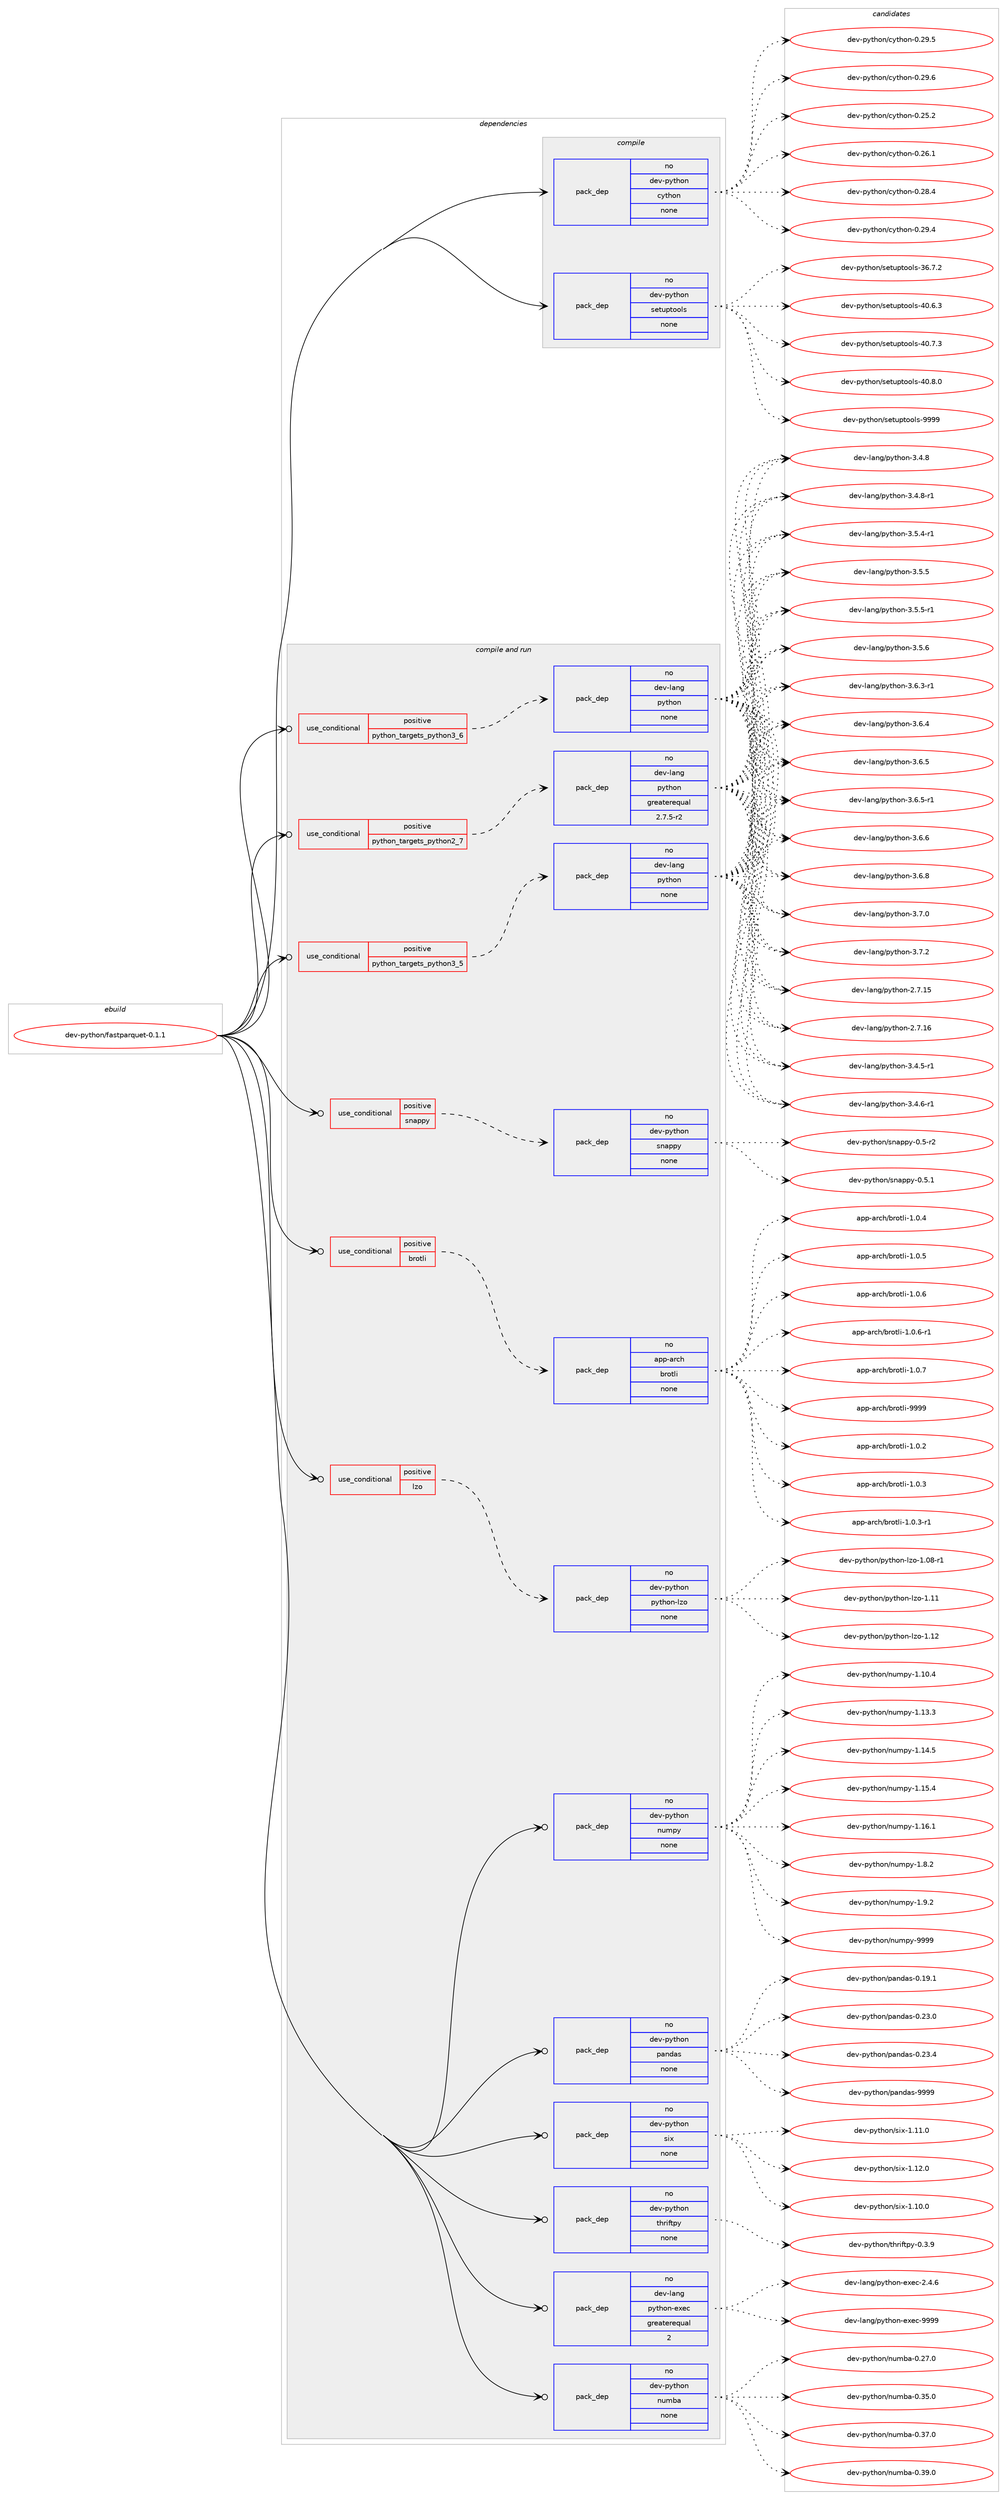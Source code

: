 digraph prolog {

# *************
# Graph options
# *************

newrank=true;
concentrate=true;
compound=true;
graph [rankdir=LR,fontname=Helvetica,fontsize=10,ranksep=1.5];#, ranksep=2.5, nodesep=0.2];
edge  [arrowhead=vee];
node  [fontname=Helvetica,fontsize=10];

# **********
# The ebuild
# **********

subgraph cluster_leftcol {
color=gray;
rank=same;
label=<<i>ebuild</i>>;
id [label="dev-python/fastparquet-0.1.1", color=red, width=4, href="../dev-python/fastparquet-0.1.1.svg"];
}

# ****************
# The dependencies
# ****************

subgraph cluster_midcol {
color=gray;
label=<<i>dependencies</i>>;
subgraph cluster_compile {
fillcolor="#eeeeee";
style=filled;
label=<<i>compile</i>>;
subgraph pack1011204 {
dependency1408549 [label=<<TABLE BORDER="0" CELLBORDER="1" CELLSPACING="0" CELLPADDING="4" WIDTH="220"><TR><TD ROWSPAN="6" CELLPADDING="30">pack_dep</TD></TR><TR><TD WIDTH="110">no</TD></TR><TR><TD>dev-python</TD></TR><TR><TD>cython</TD></TR><TR><TD>none</TD></TR><TR><TD></TD></TR></TABLE>>, shape=none, color=blue];
}
id:e -> dependency1408549:w [weight=20,style="solid",arrowhead="vee"];
subgraph pack1011205 {
dependency1408550 [label=<<TABLE BORDER="0" CELLBORDER="1" CELLSPACING="0" CELLPADDING="4" WIDTH="220"><TR><TD ROWSPAN="6" CELLPADDING="30">pack_dep</TD></TR><TR><TD WIDTH="110">no</TD></TR><TR><TD>dev-python</TD></TR><TR><TD>setuptools</TD></TR><TR><TD>none</TD></TR><TR><TD></TD></TR></TABLE>>, shape=none, color=blue];
}
id:e -> dependency1408550:w [weight=20,style="solid",arrowhead="vee"];
}
subgraph cluster_compileandrun {
fillcolor="#eeeeee";
style=filled;
label=<<i>compile and run</i>>;
subgraph cond374086 {
dependency1408551 [label=<<TABLE BORDER="0" CELLBORDER="1" CELLSPACING="0" CELLPADDING="4"><TR><TD ROWSPAN="3" CELLPADDING="10">use_conditional</TD></TR><TR><TD>positive</TD></TR><TR><TD>brotli</TD></TR></TABLE>>, shape=none, color=red];
subgraph pack1011206 {
dependency1408552 [label=<<TABLE BORDER="0" CELLBORDER="1" CELLSPACING="0" CELLPADDING="4" WIDTH="220"><TR><TD ROWSPAN="6" CELLPADDING="30">pack_dep</TD></TR><TR><TD WIDTH="110">no</TD></TR><TR><TD>app-arch</TD></TR><TR><TD>brotli</TD></TR><TR><TD>none</TD></TR><TR><TD></TD></TR></TABLE>>, shape=none, color=blue];
}
dependency1408551:e -> dependency1408552:w [weight=20,style="dashed",arrowhead="vee"];
}
id:e -> dependency1408551:w [weight=20,style="solid",arrowhead="odotvee"];
subgraph cond374087 {
dependency1408553 [label=<<TABLE BORDER="0" CELLBORDER="1" CELLSPACING="0" CELLPADDING="4"><TR><TD ROWSPAN="3" CELLPADDING="10">use_conditional</TD></TR><TR><TD>positive</TD></TR><TR><TD>lzo</TD></TR></TABLE>>, shape=none, color=red];
subgraph pack1011207 {
dependency1408554 [label=<<TABLE BORDER="0" CELLBORDER="1" CELLSPACING="0" CELLPADDING="4" WIDTH="220"><TR><TD ROWSPAN="6" CELLPADDING="30">pack_dep</TD></TR><TR><TD WIDTH="110">no</TD></TR><TR><TD>dev-python</TD></TR><TR><TD>python-lzo</TD></TR><TR><TD>none</TD></TR><TR><TD></TD></TR></TABLE>>, shape=none, color=blue];
}
dependency1408553:e -> dependency1408554:w [weight=20,style="dashed",arrowhead="vee"];
}
id:e -> dependency1408553:w [weight=20,style="solid",arrowhead="odotvee"];
subgraph cond374088 {
dependency1408555 [label=<<TABLE BORDER="0" CELLBORDER="1" CELLSPACING="0" CELLPADDING="4"><TR><TD ROWSPAN="3" CELLPADDING="10">use_conditional</TD></TR><TR><TD>positive</TD></TR><TR><TD>python_targets_python2_7</TD></TR></TABLE>>, shape=none, color=red];
subgraph pack1011208 {
dependency1408556 [label=<<TABLE BORDER="0" CELLBORDER="1" CELLSPACING="0" CELLPADDING="4" WIDTH="220"><TR><TD ROWSPAN="6" CELLPADDING="30">pack_dep</TD></TR><TR><TD WIDTH="110">no</TD></TR><TR><TD>dev-lang</TD></TR><TR><TD>python</TD></TR><TR><TD>greaterequal</TD></TR><TR><TD>2.7.5-r2</TD></TR></TABLE>>, shape=none, color=blue];
}
dependency1408555:e -> dependency1408556:w [weight=20,style="dashed",arrowhead="vee"];
}
id:e -> dependency1408555:w [weight=20,style="solid",arrowhead="odotvee"];
subgraph cond374089 {
dependency1408557 [label=<<TABLE BORDER="0" CELLBORDER="1" CELLSPACING="0" CELLPADDING="4"><TR><TD ROWSPAN="3" CELLPADDING="10">use_conditional</TD></TR><TR><TD>positive</TD></TR><TR><TD>python_targets_python3_5</TD></TR></TABLE>>, shape=none, color=red];
subgraph pack1011209 {
dependency1408558 [label=<<TABLE BORDER="0" CELLBORDER="1" CELLSPACING="0" CELLPADDING="4" WIDTH="220"><TR><TD ROWSPAN="6" CELLPADDING="30">pack_dep</TD></TR><TR><TD WIDTH="110">no</TD></TR><TR><TD>dev-lang</TD></TR><TR><TD>python</TD></TR><TR><TD>none</TD></TR><TR><TD></TD></TR></TABLE>>, shape=none, color=blue];
}
dependency1408557:e -> dependency1408558:w [weight=20,style="dashed",arrowhead="vee"];
}
id:e -> dependency1408557:w [weight=20,style="solid",arrowhead="odotvee"];
subgraph cond374090 {
dependency1408559 [label=<<TABLE BORDER="0" CELLBORDER="1" CELLSPACING="0" CELLPADDING="4"><TR><TD ROWSPAN="3" CELLPADDING="10">use_conditional</TD></TR><TR><TD>positive</TD></TR><TR><TD>python_targets_python3_6</TD></TR></TABLE>>, shape=none, color=red];
subgraph pack1011210 {
dependency1408560 [label=<<TABLE BORDER="0" CELLBORDER="1" CELLSPACING="0" CELLPADDING="4" WIDTH="220"><TR><TD ROWSPAN="6" CELLPADDING="30">pack_dep</TD></TR><TR><TD WIDTH="110">no</TD></TR><TR><TD>dev-lang</TD></TR><TR><TD>python</TD></TR><TR><TD>none</TD></TR><TR><TD></TD></TR></TABLE>>, shape=none, color=blue];
}
dependency1408559:e -> dependency1408560:w [weight=20,style="dashed",arrowhead="vee"];
}
id:e -> dependency1408559:w [weight=20,style="solid",arrowhead="odotvee"];
subgraph cond374091 {
dependency1408561 [label=<<TABLE BORDER="0" CELLBORDER="1" CELLSPACING="0" CELLPADDING="4"><TR><TD ROWSPAN="3" CELLPADDING="10">use_conditional</TD></TR><TR><TD>positive</TD></TR><TR><TD>snappy</TD></TR></TABLE>>, shape=none, color=red];
subgraph pack1011211 {
dependency1408562 [label=<<TABLE BORDER="0" CELLBORDER="1" CELLSPACING="0" CELLPADDING="4" WIDTH="220"><TR><TD ROWSPAN="6" CELLPADDING="30">pack_dep</TD></TR><TR><TD WIDTH="110">no</TD></TR><TR><TD>dev-python</TD></TR><TR><TD>snappy</TD></TR><TR><TD>none</TD></TR><TR><TD></TD></TR></TABLE>>, shape=none, color=blue];
}
dependency1408561:e -> dependency1408562:w [weight=20,style="dashed",arrowhead="vee"];
}
id:e -> dependency1408561:w [weight=20,style="solid",arrowhead="odotvee"];
subgraph pack1011212 {
dependency1408563 [label=<<TABLE BORDER="0" CELLBORDER="1" CELLSPACING="0" CELLPADDING="4" WIDTH="220"><TR><TD ROWSPAN="6" CELLPADDING="30">pack_dep</TD></TR><TR><TD WIDTH="110">no</TD></TR><TR><TD>dev-lang</TD></TR><TR><TD>python-exec</TD></TR><TR><TD>greaterequal</TD></TR><TR><TD>2</TD></TR></TABLE>>, shape=none, color=blue];
}
id:e -> dependency1408563:w [weight=20,style="solid",arrowhead="odotvee"];
subgraph pack1011213 {
dependency1408564 [label=<<TABLE BORDER="0" CELLBORDER="1" CELLSPACING="0" CELLPADDING="4" WIDTH="220"><TR><TD ROWSPAN="6" CELLPADDING="30">pack_dep</TD></TR><TR><TD WIDTH="110">no</TD></TR><TR><TD>dev-python</TD></TR><TR><TD>numba</TD></TR><TR><TD>none</TD></TR><TR><TD></TD></TR></TABLE>>, shape=none, color=blue];
}
id:e -> dependency1408564:w [weight=20,style="solid",arrowhead="odotvee"];
subgraph pack1011214 {
dependency1408565 [label=<<TABLE BORDER="0" CELLBORDER="1" CELLSPACING="0" CELLPADDING="4" WIDTH="220"><TR><TD ROWSPAN="6" CELLPADDING="30">pack_dep</TD></TR><TR><TD WIDTH="110">no</TD></TR><TR><TD>dev-python</TD></TR><TR><TD>numpy</TD></TR><TR><TD>none</TD></TR><TR><TD></TD></TR></TABLE>>, shape=none, color=blue];
}
id:e -> dependency1408565:w [weight=20,style="solid",arrowhead="odotvee"];
subgraph pack1011215 {
dependency1408566 [label=<<TABLE BORDER="0" CELLBORDER="1" CELLSPACING="0" CELLPADDING="4" WIDTH="220"><TR><TD ROWSPAN="6" CELLPADDING="30">pack_dep</TD></TR><TR><TD WIDTH="110">no</TD></TR><TR><TD>dev-python</TD></TR><TR><TD>pandas</TD></TR><TR><TD>none</TD></TR><TR><TD></TD></TR></TABLE>>, shape=none, color=blue];
}
id:e -> dependency1408566:w [weight=20,style="solid",arrowhead="odotvee"];
subgraph pack1011216 {
dependency1408567 [label=<<TABLE BORDER="0" CELLBORDER="1" CELLSPACING="0" CELLPADDING="4" WIDTH="220"><TR><TD ROWSPAN="6" CELLPADDING="30">pack_dep</TD></TR><TR><TD WIDTH="110">no</TD></TR><TR><TD>dev-python</TD></TR><TR><TD>six</TD></TR><TR><TD>none</TD></TR><TR><TD></TD></TR></TABLE>>, shape=none, color=blue];
}
id:e -> dependency1408567:w [weight=20,style="solid",arrowhead="odotvee"];
subgraph pack1011217 {
dependency1408568 [label=<<TABLE BORDER="0" CELLBORDER="1" CELLSPACING="0" CELLPADDING="4" WIDTH="220"><TR><TD ROWSPAN="6" CELLPADDING="30">pack_dep</TD></TR><TR><TD WIDTH="110">no</TD></TR><TR><TD>dev-python</TD></TR><TR><TD>thriftpy</TD></TR><TR><TD>none</TD></TR><TR><TD></TD></TR></TABLE>>, shape=none, color=blue];
}
id:e -> dependency1408568:w [weight=20,style="solid",arrowhead="odotvee"];
}
subgraph cluster_run {
fillcolor="#eeeeee";
style=filled;
label=<<i>run</i>>;
}
}

# **************
# The candidates
# **************

subgraph cluster_choices {
rank=same;
color=gray;
label=<<i>candidates</i>>;

subgraph choice1011204 {
color=black;
nodesep=1;
choice10010111845112121116104111110479912111610411111045484650534650 [label="dev-python/cython-0.25.2", color=red, width=4,href="../dev-python/cython-0.25.2.svg"];
choice10010111845112121116104111110479912111610411111045484650544649 [label="dev-python/cython-0.26.1", color=red, width=4,href="../dev-python/cython-0.26.1.svg"];
choice10010111845112121116104111110479912111610411111045484650564652 [label="dev-python/cython-0.28.4", color=red, width=4,href="../dev-python/cython-0.28.4.svg"];
choice10010111845112121116104111110479912111610411111045484650574652 [label="dev-python/cython-0.29.4", color=red, width=4,href="../dev-python/cython-0.29.4.svg"];
choice10010111845112121116104111110479912111610411111045484650574653 [label="dev-python/cython-0.29.5", color=red, width=4,href="../dev-python/cython-0.29.5.svg"];
choice10010111845112121116104111110479912111610411111045484650574654 [label="dev-python/cython-0.29.6", color=red, width=4,href="../dev-python/cython-0.29.6.svg"];
dependency1408549:e -> choice10010111845112121116104111110479912111610411111045484650534650:w [style=dotted,weight="100"];
dependency1408549:e -> choice10010111845112121116104111110479912111610411111045484650544649:w [style=dotted,weight="100"];
dependency1408549:e -> choice10010111845112121116104111110479912111610411111045484650564652:w [style=dotted,weight="100"];
dependency1408549:e -> choice10010111845112121116104111110479912111610411111045484650574652:w [style=dotted,weight="100"];
dependency1408549:e -> choice10010111845112121116104111110479912111610411111045484650574653:w [style=dotted,weight="100"];
dependency1408549:e -> choice10010111845112121116104111110479912111610411111045484650574654:w [style=dotted,weight="100"];
}
subgraph choice1011205 {
color=black;
nodesep=1;
choice100101118451121211161041111104711510111611711211611111110811545515446554650 [label="dev-python/setuptools-36.7.2", color=red, width=4,href="../dev-python/setuptools-36.7.2.svg"];
choice100101118451121211161041111104711510111611711211611111110811545524846544651 [label="dev-python/setuptools-40.6.3", color=red, width=4,href="../dev-python/setuptools-40.6.3.svg"];
choice100101118451121211161041111104711510111611711211611111110811545524846554651 [label="dev-python/setuptools-40.7.3", color=red, width=4,href="../dev-python/setuptools-40.7.3.svg"];
choice100101118451121211161041111104711510111611711211611111110811545524846564648 [label="dev-python/setuptools-40.8.0", color=red, width=4,href="../dev-python/setuptools-40.8.0.svg"];
choice10010111845112121116104111110471151011161171121161111111081154557575757 [label="dev-python/setuptools-9999", color=red, width=4,href="../dev-python/setuptools-9999.svg"];
dependency1408550:e -> choice100101118451121211161041111104711510111611711211611111110811545515446554650:w [style=dotted,weight="100"];
dependency1408550:e -> choice100101118451121211161041111104711510111611711211611111110811545524846544651:w [style=dotted,weight="100"];
dependency1408550:e -> choice100101118451121211161041111104711510111611711211611111110811545524846554651:w [style=dotted,weight="100"];
dependency1408550:e -> choice100101118451121211161041111104711510111611711211611111110811545524846564648:w [style=dotted,weight="100"];
dependency1408550:e -> choice10010111845112121116104111110471151011161171121161111111081154557575757:w [style=dotted,weight="100"];
}
subgraph choice1011206 {
color=black;
nodesep=1;
choice971121124597114991044798114111116108105454946484650 [label="app-arch/brotli-1.0.2", color=red, width=4,href="../app-arch/brotli-1.0.2.svg"];
choice971121124597114991044798114111116108105454946484651 [label="app-arch/brotli-1.0.3", color=red, width=4,href="../app-arch/brotli-1.0.3.svg"];
choice9711211245971149910447981141111161081054549464846514511449 [label="app-arch/brotli-1.0.3-r1", color=red, width=4,href="../app-arch/brotli-1.0.3-r1.svg"];
choice971121124597114991044798114111116108105454946484652 [label="app-arch/brotli-1.0.4", color=red, width=4,href="../app-arch/brotli-1.0.4.svg"];
choice971121124597114991044798114111116108105454946484653 [label="app-arch/brotli-1.0.5", color=red, width=4,href="../app-arch/brotli-1.0.5.svg"];
choice971121124597114991044798114111116108105454946484654 [label="app-arch/brotli-1.0.6", color=red, width=4,href="../app-arch/brotli-1.0.6.svg"];
choice9711211245971149910447981141111161081054549464846544511449 [label="app-arch/brotli-1.0.6-r1", color=red, width=4,href="../app-arch/brotli-1.0.6-r1.svg"];
choice971121124597114991044798114111116108105454946484655 [label="app-arch/brotli-1.0.7", color=red, width=4,href="../app-arch/brotli-1.0.7.svg"];
choice9711211245971149910447981141111161081054557575757 [label="app-arch/brotli-9999", color=red, width=4,href="../app-arch/brotli-9999.svg"];
dependency1408552:e -> choice971121124597114991044798114111116108105454946484650:w [style=dotted,weight="100"];
dependency1408552:e -> choice971121124597114991044798114111116108105454946484651:w [style=dotted,weight="100"];
dependency1408552:e -> choice9711211245971149910447981141111161081054549464846514511449:w [style=dotted,weight="100"];
dependency1408552:e -> choice971121124597114991044798114111116108105454946484652:w [style=dotted,weight="100"];
dependency1408552:e -> choice971121124597114991044798114111116108105454946484653:w [style=dotted,weight="100"];
dependency1408552:e -> choice971121124597114991044798114111116108105454946484654:w [style=dotted,weight="100"];
dependency1408552:e -> choice9711211245971149910447981141111161081054549464846544511449:w [style=dotted,weight="100"];
dependency1408552:e -> choice971121124597114991044798114111116108105454946484655:w [style=dotted,weight="100"];
dependency1408552:e -> choice9711211245971149910447981141111161081054557575757:w [style=dotted,weight="100"];
}
subgraph choice1011207 {
color=black;
nodesep=1;
choice10010111845112121116104111110471121211161041111104510812211145494648564511449 [label="dev-python/python-lzo-1.08-r1", color=red, width=4,href="../dev-python/python-lzo-1.08-r1.svg"];
choice1001011184511212111610411111047112121116104111110451081221114549464949 [label="dev-python/python-lzo-1.11", color=red, width=4,href="../dev-python/python-lzo-1.11.svg"];
choice1001011184511212111610411111047112121116104111110451081221114549464950 [label="dev-python/python-lzo-1.12", color=red, width=4,href="../dev-python/python-lzo-1.12.svg"];
dependency1408554:e -> choice10010111845112121116104111110471121211161041111104510812211145494648564511449:w [style=dotted,weight="100"];
dependency1408554:e -> choice1001011184511212111610411111047112121116104111110451081221114549464949:w [style=dotted,weight="100"];
dependency1408554:e -> choice1001011184511212111610411111047112121116104111110451081221114549464950:w [style=dotted,weight="100"];
}
subgraph choice1011208 {
color=black;
nodesep=1;
choice10010111845108971101034711212111610411111045504655464953 [label="dev-lang/python-2.7.15", color=red, width=4,href="../dev-lang/python-2.7.15.svg"];
choice10010111845108971101034711212111610411111045504655464954 [label="dev-lang/python-2.7.16", color=red, width=4,href="../dev-lang/python-2.7.16.svg"];
choice1001011184510897110103471121211161041111104551465246534511449 [label="dev-lang/python-3.4.5-r1", color=red, width=4,href="../dev-lang/python-3.4.5-r1.svg"];
choice1001011184510897110103471121211161041111104551465246544511449 [label="dev-lang/python-3.4.6-r1", color=red, width=4,href="../dev-lang/python-3.4.6-r1.svg"];
choice100101118451089711010347112121116104111110455146524656 [label="dev-lang/python-3.4.8", color=red, width=4,href="../dev-lang/python-3.4.8.svg"];
choice1001011184510897110103471121211161041111104551465246564511449 [label="dev-lang/python-3.4.8-r1", color=red, width=4,href="../dev-lang/python-3.4.8-r1.svg"];
choice1001011184510897110103471121211161041111104551465346524511449 [label="dev-lang/python-3.5.4-r1", color=red, width=4,href="../dev-lang/python-3.5.4-r1.svg"];
choice100101118451089711010347112121116104111110455146534653 [label="dev-lang/python-3.5.5", color=red, width=4,href="../dev-lang/python-3.5.5.svg"];
choice1001011184510897110103471121211161041111104551465346534511449 [label="dev-lang/python-3.5.5-r1", color=red, width=4,href="../dev-lang/python-3.5.5-r1.svg"];
choice100101118451089711010347112121116104111110455146534654 [label="dev-lang/python-3.5.6", color=red, width=4,href="../dev-lang/python-3.5.6.svg"];
choice1001011184510897110103471121211161041111104551465446514511449 [label="dev-lang/python-3.6.3-r1", color=red, width=4,href="../dev-lang/python-3.6.3-r1.svg"];
choice100101118451089711010347112121116104111110455146544652 [label="dev-lang/python-3.6.4", color=red, width=4,href="../dev-lang/python-3.6.4.svg"];
choice100101118451089711010347112121116104111110455146544653 [label="dev-lang/python-3.6.5", color=red, width=4,href="../dev-lang/python-3.6.5.svg"];
choice1001011184510897110103471121211161041111104551465446534511449 [label="dev-lang/python-3.6.5-r1", color=red, width=4,href="../dev-lang/python-3.6.5-r1.svg"];
choice100101118451089711010347112121116104111110455146544654 [label="dev-lang/python-3.6.6", color=red, width=4,href="../dev-lang/python-3.6.6.svg"];
choice100101118451089711010347112121116104111110455146544656 [label="dev-lang/python-3.6.8", color=red, width=4,href="../dev-lang/python-3.6.8.svg"];
choice100101118451089711010347112121116104111110455146554648 [label="dev-lang/python-3.7.0", color=red, width=4,href="../dev-lang/python-3.7.0.svg"];
choice100101118451089711010347112121116104111110455146554650 [label="dev-lang/python-3.7.2", color=red, width=4,href="../dev-lang/python-3.7.2.svg"];
dependency1408556:e -> choice10010111845108971101034711212111610411111045504655464953:w [style=dotted,weight="100"];
dependency1408556:e -> choice10010111845108971101034711212111610411111045504655464954:w [style=dotted,weight="100"];
dependency1408556:e -> choice1001011184510897110103471121211161041111104551465246534511449:w [style=dotted,weight="100"];
dependency1408556:e -> choice1001011184510897110103471121211161041111104551465246544511449:w [style=dotted,weight="100"];
dependency1408556:e -> choice100101118451089711010347112121116104111110455146524656:w [style=dotted,weight="100"];
dependency1408556:e -> choice1001011184510897110103471121211161041111104551465246564511449:w [style=dotted,weight="100"];
dependency1408556:e -> choice1001011184510897110103471121211161041111104551465346524511449:w [style=dotted,weight="100"];
dependency1408556:e -> choice100101118451089711010347112121116104111110455146534653:w [style=dotted,weight="100"];
dependency1408556:e -> choice1001011184510897110103471121211161041111104551465346534511449:w [style=dotted,weight="100"];
dependency1408556:e -> choice100101118451089711010347112121116104111110455146534654:w [style=dotted,weight="100"];
dependency1408556:e -> choice1001011184510897110103471121211161041111104551465446514511449:w [style=dotted,weight="100"];
dependency1408556:e -> choice100101118451089711010347112121116104111110455146544652:w [style=dotted,weight="100"];
dependency1408556:e -> choice100101118451089711010347112121116104111110455146544653:w [style=dotted,weight="100"];
dependency1408556:e -> choice1001011184510897110103471121211161041111104551465446534511449:w [style=dotted,weight="100"];
dependency1408556:e -> choice100101118451089711010347112121116104111110455146544654:w [style=dotted,weight="100"];
dependency1408556:e -> choice100101118451089711010347112121116104111110455146544656:w [style=dotted,weight="100"];
dependency1408556:e -> choice100101118451089711010347112121116104111110455146554648:w [style=dotted,weight="100"];
dependency1408556:e -> choice100101118451089711010347112121116104111110455146554650:w [style=dotted,weight="100"];
}
subgraph choice1011209 {
color=black;
nodesep=1;
choice10010111845108971101034711212111610411111045504655464953 [label="dev-lang/python-2.7.15", color=red, width=4,href="../dev-lang/python-2.7.15.svg"];
choice10010111845108971101034711212111610411111045504655464954 [label="dev-lang/python-2.7.16", color=red, width=4,href="../dev-lang/python-2.7.16.svg"];
choice1001011184510897110103471121211161041111104551465246534511449 [label="dev-lang/python-3.4.5-r1", color=red, width=4,href="../dev-lang/python-3.4.5-r1.svg"];
choice1001011184510897110103471121211161041111104551465246544511449 [label="dev-lang/python-3.4.6-r1", color=red, width=4,href="../dev-lang/python-3.4.6-r1.svg"];
choice100101118451089711010347112121116104111110455146524656 [label="dev-lang/python-3.4.8", color=red, width=4,href="../dev-lang/python-3.4.8.svg"];
choice1001011184510897110103471121211161041111104551465246564511449 [label="dev-lang/python-3.4.8-r1", color=red, width=4,href="../dev-lang/python-3.4.8-r1.svg"];
choice1001011184510897110103471121211161041111104551465346524511449 [label="dev-lang/python-3.5.4-r1", color=red, width=4,href="../dev-lang/python-3.5.4-r1.svg"];
choice100101118451089711010347112121116104111110455146534653 [label="dev-lang/python-3.5.5", color=red, width=4,href="../dev-lang/python-3.5.5.svg"];
choice1001011184510897110103471121211161041111104551465346534511449 [label="dev-lang/python-3.5.5-r1", color=red, width=4,href="../dev-lang/python-3.5.5-r1.svg"];
choice100101118451089711010347112121116104111110455146534654 [label="dev-lang/python-3.5.6", color=red, width=4,href="../dev-lang/python-3.5.6.svg"];
choice1001011184510897110103471121211161041111104551465446514511449 [label="dev-lang/python-3.6.3-r1", color=red, width=4,href="../dev-lang/python-3.6.3-r1.svg"];
choice100101118451089711010347112121116104111110455146544652 [label="dev-lang/python-3.6.4", color=red, width=4,href="../dev-lang/python-3.6.4.svg"];
choice100101118451089711010347112121116104111110455146544653 [label="dev-lang/python-3.6.5", color=red, width=4,href="../dev-lang/python-3.6.5.svg"];
choice1001011184510897110103471121211161041111104551465446534511449 [label="dev-lang/python-3.6.5-r1", color=red, width=4,href="../dev-lang/python-3.6.5-r1.svg"];
choice100101118451089711010347112121116104111110455146544654 [label="dev-lang/python-3.6.6", color=red, width=4,href="../dev-lang/python-3.6.6.svg"];
choice100101118451089711010347112121116104111110455146544656 [label="dev-lang/python-3.6.8", color=red, width=4,href="../dev-lang/python-3.6.8.svg"];
choice100101118451089711010347112121116104111110455146554648 [label="dev-lang/python-3.7.0", color=red, width=4,href="../dev-lang/python-3.7.0.svg"];
choice100101118451089711010347112121116104111110455146554650 [label="dev-lang/python-3.7.2", color=red, width=4,href="../dev-lang/python-3.7.2.svg"];
dependency1408558:e -> choice10010111845108971101034711212111610411111045504655464953:w [style=dotted,weight="100"];
dependency1408558:e -> choice10010111845108971101034711212111610411111045504655464954:w [style=dotted,weight="100"];
dependency1408558:e -> choice1001011184510897110103471121211161041111104551465246534511449:w [style=dotted,weight="100"];
dependency1408558:e -> choice1001011184510897110103471121211161041111104551465246544511449:w [style=dotted,weight="100"];
dependency1408558:e -> choice100101118451089711010347112121116104111110455146524656:w [style=dotted,weight="100"];
dependency1408558:e -> choice1001011184510897110103471121211161041111104551465246564511449:w [style=dotted,weight="100"];
dependency1408558:e -> choice1001011184510897110103471121211161041111104551465346524511449:w [style=dotted,weight="100"];
dependency1408558:e -> choice100101118451089711010347112121116104111110455146534653:w [style=dotted,weight="100"];
dependency1408558:e -> choice1001011184510897110103471121211161041111104551465346534511449:w [style=dotted,weight="100"];
dependency1408558:e -> choice100101118451089711010347112121116104111110455146534654:w [style=dotted,weight="100"];
dependency1408558:e -> choice1001011184510897110103471121211161041111104551465446514511449:w [style=dotted,weight="100"];
dependency1408558:e -> choice100101118451089711010347112121116104111110455146544652:w [style=dotted,weight="100"];
dependency1408558:e -> choice100101118451089711010347112121116104111110455146544653:w [style=dotted,weight="100"];
dependency1408558:e -> choice1001011184510897110103471121211161041111104551465446534511449:w [style=dotted,weight="100"];
dependency1408558:e -> choice100101118451089711010347112121116104111110455146544654:w [style=dotted,weight="100"];
dependency1408558:e -> choice100101118451089711010347112121116104111110455146544656:w [style=dotted,weight="100"];
dependency1408558:e -> choice100101118451089711010347112121116104111110455146554648:w [style=dotted,weight="100"];
dependency1408558:e -> choice100101118451089711010347112121116104111110455146554650:w [style=dotted,weight="100"];
}
subgraph choice1011210 {
color=black;
nodesep=1;
choice10010111845108971101034711212111610411111045504655464953 [label="dev-lang/python-2.7.15", color=red, width=4,href="../dev-lang/python-2.7.15.svg"];
choice10010111845108971101034711212111610411111045504655464954 [label="dev-lang/python-2.7.16", color=red, width=4,href="../dev-lang/python-2.7.16.svg"];
choice1001011184510897110103471121211161041111104551465246534511449 [label="dev-lang/python-3.4.5-r1", color=red, width=4,href="../dev-lang/python-3.4.5-r1.svg"];
choice1001011184510897110103471121211161041111104551465246544511449 [label="dev-lang/python-3.4.6-r1", color=red, width=4,href="../dev-lang/python-3.4.6-r1.svg"];
choice100101118451089711010347112121116104111110455146524656 [label="dev-lang/python-3.4.8", color=red, width=4,href="../dev-lang/python-3.4.8.svg"];
choice1001011184510897110103471121211161041111104551465246564511449 [label="dev-lang/python-3.4.8-r1", color=red, width=4,href="../dev-lang/python-3.4.8-r1.svg"];
choice1001011184510897110103471121211161041111104551465346524511449 [label="dev-lang/python-3.5.4-r1", color=red, width=4,href="../dev-lang/python-3.5.4-r1.svg"];
choice100101118451089711010347112121116104111110455146534653 [label="dev-lang/python-3.5.5", color=red, width=4,href="../dev-lang/python-3.5.5.svg"];
choice1001011184510897110103471121211161041111104551465346534511449 [label="dev-lang/python-3.5.5-r1", color=red, width=4,href="../dev-lang/python-3.5.5-r1.svg"];
choice100101118451089711010347112121116104111110455146534654 [label="dev-lang/python-3.5.6", color=red, width=4,href="../dev-lang/python-3.5.6.svg"];
choice1001011184510897110103471121211161041111104551465446514511449 [label="dev-lang/python-3.6.3-r1", color=red, width=4,href="../dev-lang/python-3.6.3-r1.svg"];
choice100101118451089711010347112121116104111110455146544652 [label="dev-lang/python-3.6.4", color=red, width=4,href="../dev-lang/python-3.6.4.svg"];
choice100101118451089711010347112121116104111110455146544653 [label="dev-lang/python-3.6.5", color=red, width=4,href="../dev-lang/python-3.6.5.svg"];
choice1001011184510897110103471121211161041111104551465446534511449 [label="dev-lang/python-3.6.5-r1", color=red, width=4,href="../dev-lang/python-3.6.5-r1.svg"];
choice100101118451089711010347112121116104111110455146544654 [label="dev-lang/python-3.6.6", color=red, width=4,href="../dev-lang/python-3.6.6.svg"];
choice100101118451089711010347112121116104111110455146544656 [label="dev-lang/python-3.6.8", color=red, width=4,href="../dev-lang/python-3.6.8.svg"];
choice100101118451089711010347112121116104111110455146554648 [label="dev-lang/python-3.7.0", color=red, width=4,href="../dev-lang/python-3.7.0.svg"];
choice100101118451089711010347112121116104111110455146554650 [label="dev-lang/python-3.7.2", color=red, width=4,href="../dev-lang/python-3.7.2.svg"];
dependency1408560:e -> choice10010111845108971101034711212111610411111045504655464953:w [style=dotted,weight="100"];
dependency1408560:e -> choice10010111845108971101034711212111610411111045504655464954:w [style=dotted,weight="100"];
dependency1408560:e -> choice1001011184510897110103471121211161041111104551465246534511449:w [style=dotted,weight="100"];
dependency1408560:e -> choice1001011184510897110103471121211161041111104551465246544511449:w [style=dotted,weight="100"];
dependency1408560:e -> choice100101118451089711010347112121116104111110455146524656:w [style=dotted,weight="100"];
dependency1408560:e -> choice1001011184510897110103471121211161041111104551465246564511449:w [style=dotted,weight="100"];
dependency1408560:e -> choice1001011184510897110103471121211161041111104551465346524511449:w [style=dotted,weight="100"];
dependency1408560:e -> choice100101118451089711010347112121116104111110455146534653:w [style=dotted,weight="100"];
dependency1408560:e -> choice1001011184510897110103471121211161041111104551465346534511449:w [style=dotted,weight="100"];
dependency1408560:e -> choice100101118451089711010347112121116104111110455146534654:w [style=dotted,weight="100"];
dependency1408560:e -> choice1001011184510897110103471121211161041111104551465446514511449:w [style=dotted,weight="100"];
dependency1408560:e -> choice100101118451089711010347112121116104111110455146544652:w [style=dotted,weight="100"];
dependency1408560:e -> choice100101118451089711010347112121116104111110455146544653:w [style=dotted,weight="100"];
dependency1408560:e -> choice1001011184510897110103471121211161041111104551465446534511449:w [style=dotted,weight="100"];
dependency1408560:e -> choice100101118451089711010347112121116104111110455146544654:w [style=dotted,weight="100"];
dependency1408560:e -> choice100101118451089711010347112121116104111110455146544656:w [style=dotted,weight="100"];
dependency1408560:e -> choice100101118451089711010347112121116104111110455146554648:w [style=dotted,weight="100"];
dependency1408560:e -> choice100101118451089711010347112121116104111110455146554650:w [style=dotted,weight="100"];
}
subgraph choice1011211 {
color=black;
nodesep=1;
choice100101118451121211161041111104711511097112112121454846534511450 [label="dev-python/snappy-0.5-r2", color=red, width=4,href="../dev-python/snappy-0.5-r2.svg"];
choice100101118451121211161041111104711511097112112121454846534649 [label="dev-python/snappy-0.5.1", color=red, width=4,href="../dev-python/snappy-0.5.1.svg"];
dependency1408562:e -> choice100101118451121211161041111104711511097112112121454846534511450:w [style=dotted,weight="100"];
dependency1408562:e -> choice100101118451121211161041111104711511097112112121454846534649:w [style=dotted,weight="100"];
}
subgraph choice1011212 {
color=black;
nodesep=1;
choice1001011184510897110103471121211161041111104510112010199455046524654 [label="dev-lang/python-exec-2.4.6", color=red, width=4,href="../dev-lang/python-exec-2.4.6.svg"];
choice10010111845108971101034711212111610411111045101120101994557575757 [label="dev-lang/python-exec-9999", color=red, width=4,href="../dev-lang/python-exec-9999.svg"];
dependency1408563:e -> choice1001011184510897110103471121211161041111104510112010199455046524654:w [style=dotted,weight="100"];
dependency1408563:e -> choice10010111845108971101034711212111610411111045101120101994557575757:w [style=dotted,weight="100"];
}
subgraph choice1011213 {
color=black;
nodesep=1;
choice1001011184511212111610411111047110117109989745484650554648 [label="dev-python/numba-0.27.0", color=red, width=4,href="../dev-python/numba-0.27.0.svg"];
choice1001011184511212111610411111047110117109989745484651534648 [label="dev-python/numba-0.35.0", color=red, width=4,href="../dev-python/numba-0.35.0.svg"];
choice1001011184511212111610411111047110117109989745484651554648 [label="dev-python/numba-0.37.0", color=red, width=4,href="../dev-python/numba-0.37.0.svg"];
choice1001011184511212111610411111047110117109989745484651574648 [label="dev-python/numba-0.39.0", color=red, width=4,href="../dev-python/numba-0.39.0.svg"];
dependency1408564:e -> choice1001011184511212111610411111047110117109989745484650554648:w [style=dotted,weight="100"];
dependency1408564:e -> choice1001011184511212111610411111047110117109989745484651534648:w [style=dotted,weight="100"];
dependency1408564:e -> choice1001011184511212111610411111047110117109989745484651554648:w [style=dotted,weight="100"];
dependency1408564:e -> choice1001011184511212111610411111047110117109989745484651574648:w [style=dotted,weight="100"];
}
subgraph choice1011214 {
color=black;
nodesep=1;
choice100101118451121211161041111104711011710911212145494649484652 [label="dev-python/numpy-1.10.4", color=red, width=4,href="../dev-python/numpy-1.10.4.svg"];
choice100101118451121211161041111104711011710911212145494649514651 [label="dev-python/numpy-1.13.3", color=red, width=4,href="../dev-python/numpy-1.13.3.svg"];
choice100101118451121211161041111104711011710911212145494649524653 [label="dev-python/numpy-1.14.5", color=red, width=4,href="../dev-python/numpy-1.14.5.svg"];
choice100101118451121211161041111104711011710911212145494649534652 [label="dev-python/numpy-1.15.4", color=red, width=4,href="../dev-python/numpy-1.15.4.svg"];
choice100101118451121211161041111104711011710911212145494649544649 [label="dev-python/numpy-1.16.1", color=red, width=4,href="../dev-python/numpy-1.16.1.svg"];
choice1001011184511212111610411111047110117109112121454946564650 [label="dev-python/numpy-1.8.2", color=red, width=4,href="../dev-python/numpy-1.8.2.svg"];
choice1001011184511212111610411111047110117109112121454946574650 [label="dev-python/numpy-1.9.2", color=red, width=4,href="../dev-python/numpy-1.9.2.svg"];
choice10010111845112121116104111110471101171091121214557575757 [label="dev-python/numpy-9999", color=red, width=4,href="../dev-python/numpy-9999.svg"];
dependency1408565:e -> choice100101118451121211161041111104711011710911212145494649484652:w [style=dotted,weight="100"];
dependency1408565:e -> choice100101118451121211161041111104711011710911212145494649514651:w [style=dotted,weight="100"];
dependency1408565:e -> choice100101118451121211161041111104711011710911212145494649524653:w [style=dotted,weight="100"];
dependency1408565:e -> choice100101118451121211161041111104711011710911212145494649534652:w [style=dotted,weight="100"];
dependency1408565:e -> choice100101118451121211161041111104711011710911212145494649544649:w [style=dotted,weight="100"];
dependency1408565:e -> choice1001011184511212111610411111047110117109112121454946564650:w [style=dotted,weight="100"];
dependency1408565:e -> choice1001011184511212111610411111047110117109112121454946574650:w [style=dotted,weight="100"];
dependency1408565:e -> choice10010111845112121116104111110471101171091121214557575757:w [style=dotted,weight="100"];
}
subgraph choice1011215 {
color=black;
nodesep=1;
choice1001011184511212111610411111047112971101009711545484649574649 [label="dev-python/pandas-0.19.1", color=red, width=4,href="../dev-python/pandas-0.19.1.svg"];
choice1001011184511212111610411111047112971101009711545484650514648 [label="dev-python/pandas-0.23.0", color=red, width=4,href="../dev-python/pandas-0.23.0.svg"];
choice1001011184511212111610411111047112971101009711545484650514652 [label="dev-python/pandas-0.23.4", color=red, width=4,href="../dev-python/pandas-0.23.4.svg"];
choice100101118451121211161041111104711297110100971154557575757 [label="dev-python/pandas-9999", color=red, width=4,href="../dev-python/pandas-9999.svg"];
dependency1408566:e -> choice1001011184511212111610411111047112971101009711545484649574649:w [style=dotted,weight="100"];
dependency1408566:e -> choice1001011184511212111610411111047112971101009711545484650514648:w [style=dotted,weight="100"];
dependency1408566:e -> choice1001011184511212111610411111047112971101009711545484650514652:w [style=dotted,weight="100"];
dependency1408566:e -> choice100101118451121211161041111104711297110100971154557575757:w [style=dotted,weight="100"];
}
subgraph choice1011216 {
color=black;
nodesep=1;
choice100101118451121211161041111104711510512045494649484648 [label="dev-python/six-1.10.0", color=red, width=4,href="../dev-python/six-1.10.0.svg"];
choice100101118451121211161041111104711510512045494649494648 [label="dev-python/six-1.11.0", color=red, width=4,href="../dev-python/six-1.11.0.svg"];
choice100101118451121211161041111104711510512045494649504648 [label="dev-python/six-1.12.0", color=red, width=4,href="../dev-python/six-1.12.0.svg"];
dependency1408567:e -> choice100101118451121211161041111104711510512045494649484648:w [style=dotted,weight="100"];
dependency1408567:e -> choice100101118451121211161041111104711510512045494649494648:w [style=dotted,weight="100"];
dependency1408567:e -> choice100101118451121211161041111104711510512045494649504648:w [style=dotted,weight="100"];
}
subgraph choice1011217 {
color=black;
nodesep=1;
choice1001011184511212111610411111047116104114105102116112121454846514657 [label="dev-python/thriftpy-0.3.9", color=red, width=4,href="../dev-python/thriftpy-0.3.9.svg"];
dependency1408568:e -> choice1001011184511212111610411111047116104114105102116112121454846514657:w [style=dotted,weight="100"];
}
}

}

